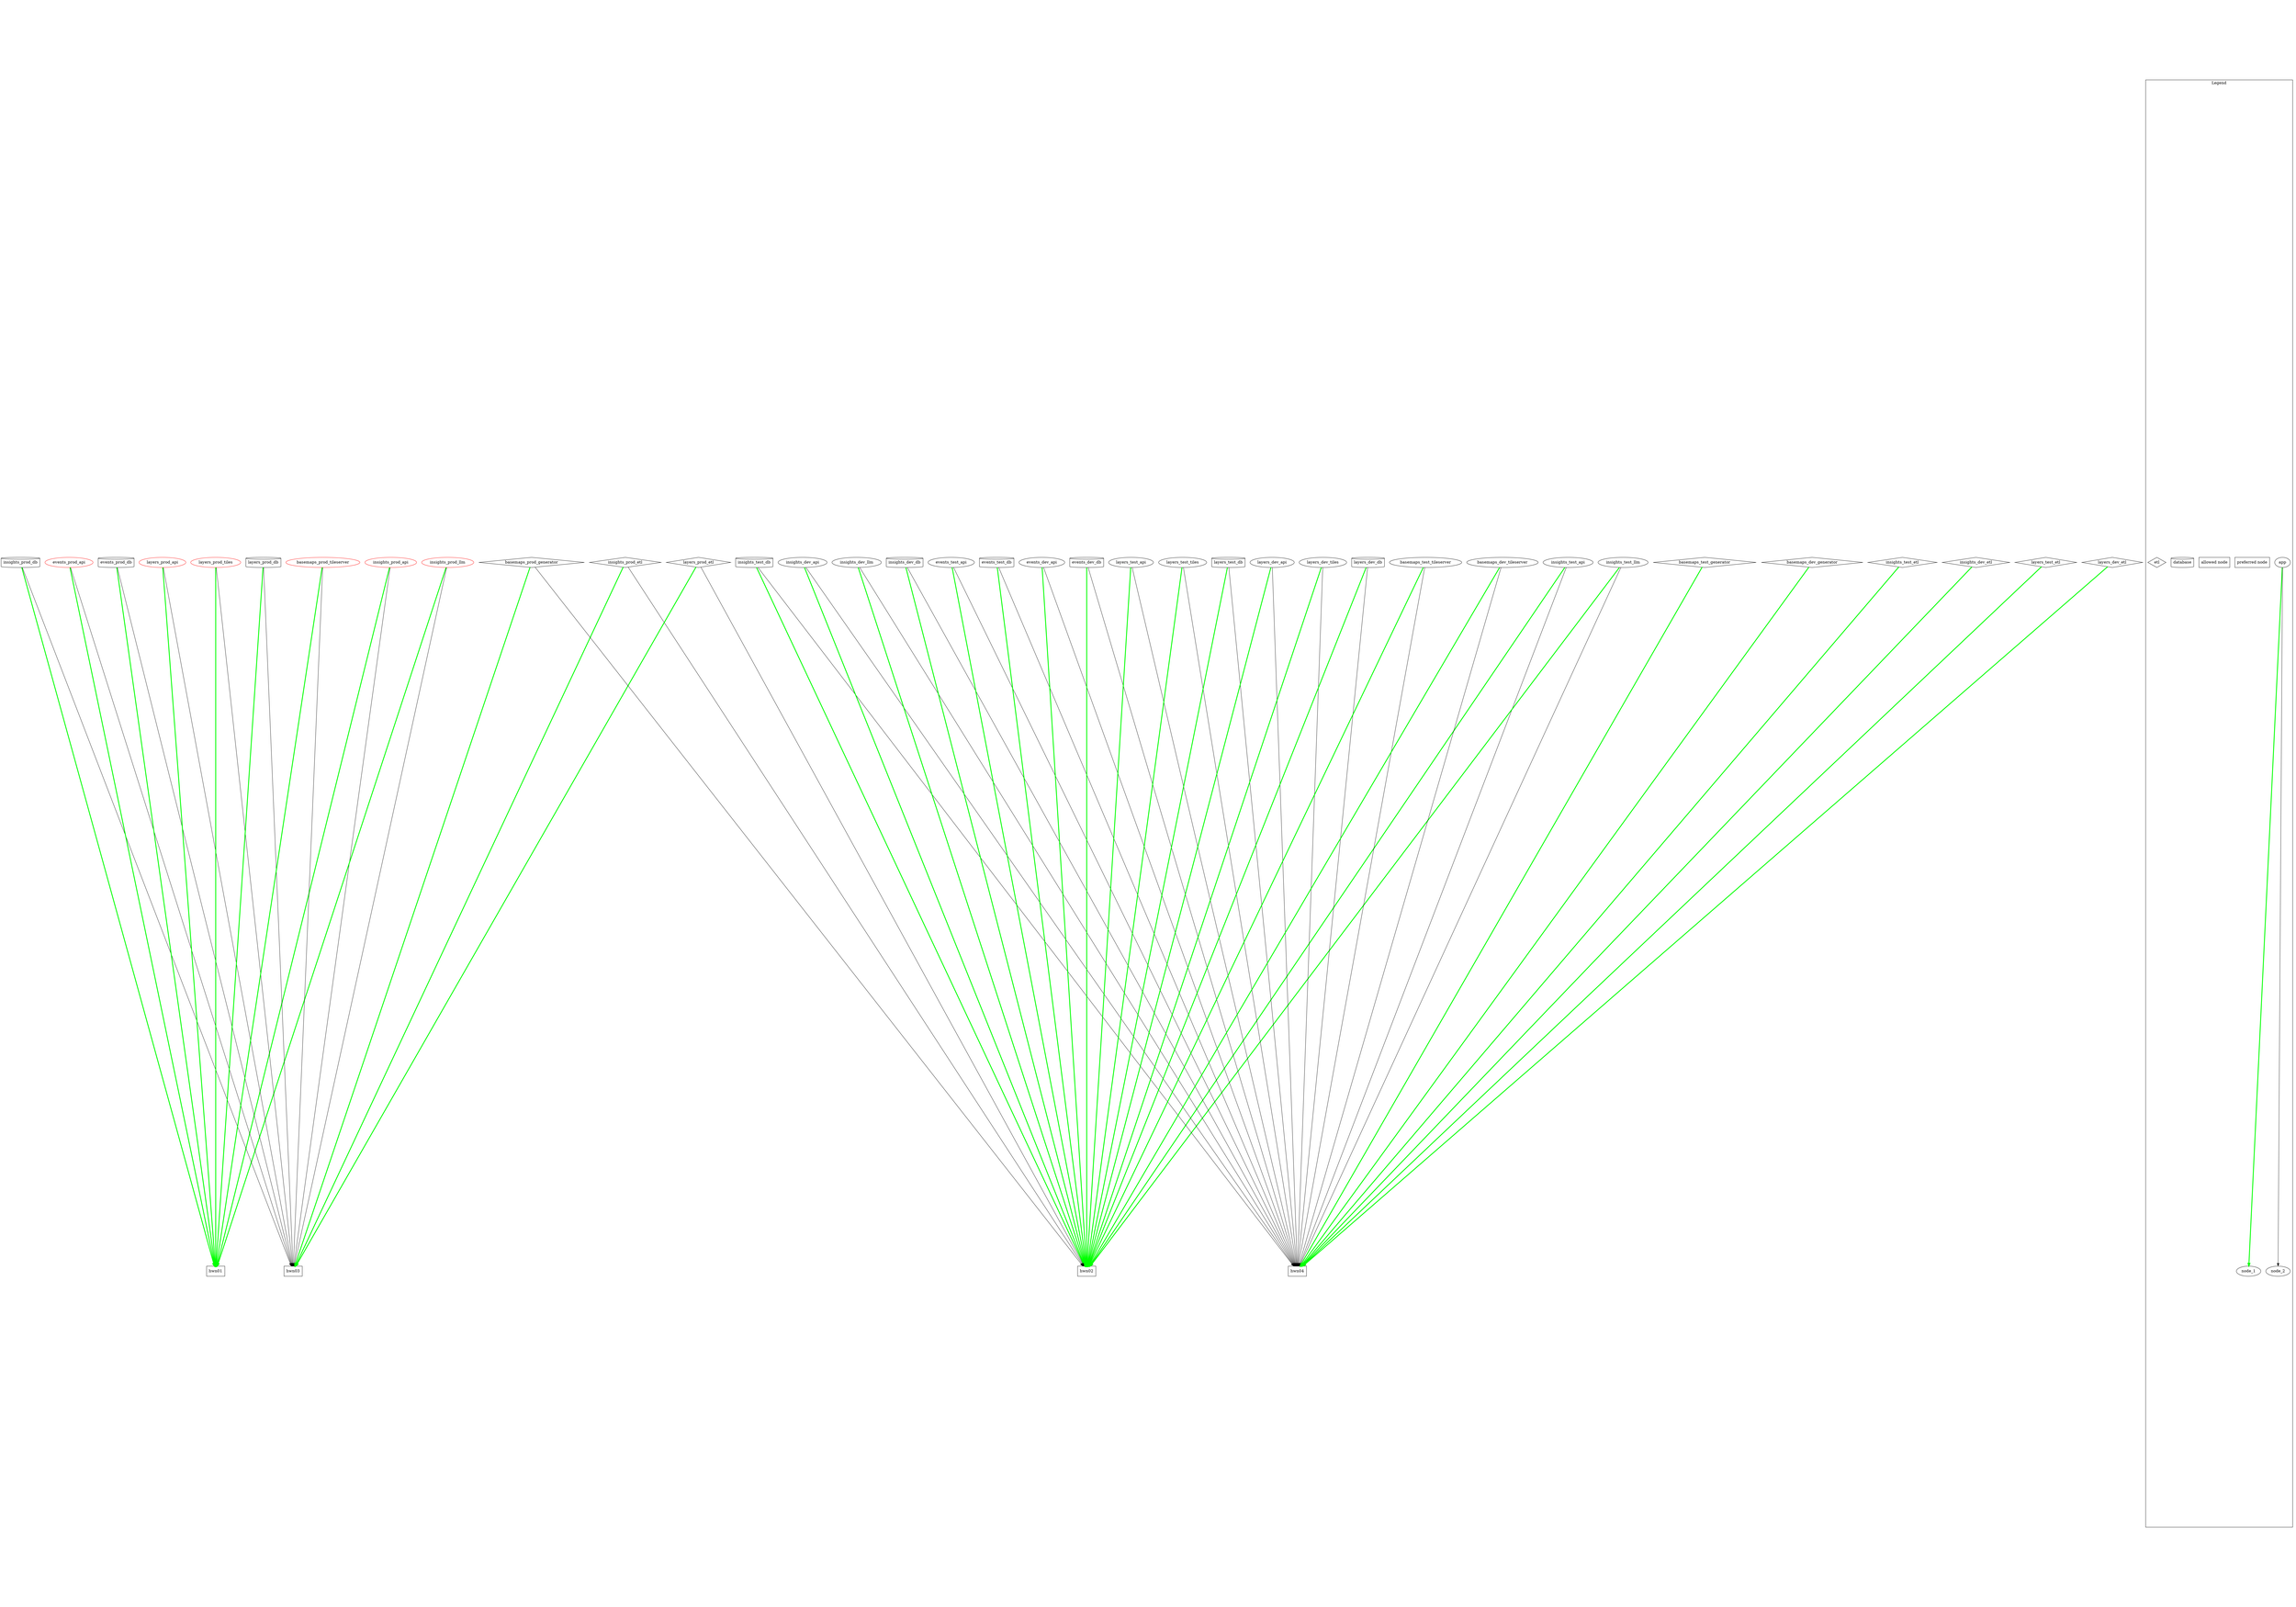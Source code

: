 digraph {

  ratio=0.7
  newrank=true

  // intensive operations: db restore (test,dev)
  //                       basemap (any)

  subgraph apps {
    node[shape=ellipse]

    subgraph insights {
      
      //style=dashed
      //label="insights"
    
      subgraph insights_prod {
        insights_prod_api[color=red]
        insights_prod_llm[color=red]
        insights_prod_db[shape=cylinder]
        insights_prod_etl[shape=diamond]
      }
      subgraph insights_test {
        insights_test_api
        insights_test_llm
        insights_test_db[shape=cylinder]
        insights_test_etl[shape=diamond]
      }
      subgraph insights_dev {
        insights_dev_api
        insights_dev_llm
        insights_dev_db[shape=cylinder]
        insights_dev_etl[shape=diamond]
      }
    }

    subgraph eventapi {
      //style=dashed
      //label="events"

      subgraph events_prod {
        events_prod_api[color=red]
        events_prod_db[shape=cylinder]
      }
      subgraph events_test {
        events_test_api
        events_test_db[shape=cylinder]
      }
      subgraph events_dev {
        events_dev_api
        events_dev_db[shape=cylinder]
      }
    }

    subgraph layersapi {
      //style=dashed
      //label="layers"
      subgraph layers_prod {
        layers_prod_api[color=red]
        layers_prod_tiles[color=red]
        layers_prod_db[shape=cylinder]
        layers_prod_etl[shape=diamond]
      }
      subgraph layers_test {
        layers_test_api
        layers_test_tiles
        layers_test_db[shape=cylinder]
        layers_test_etl[shape=diamond]
      }
      subgraph layers_dev {
        layers_dev_api
        layers_dev_tiles
        layers_dev_db[shape=cylinder]
        layers_dev_etl[shape=diamond]
      }

    }

    subgraph basemaps { 
      // style=dashed
      // label=basemaps

      subgraph basemaps_prod {
        basemaps_prod_tileserver[color=red]
        basemaps_prod_generator[shape=diamond]
      }
      subgraph basemaps_test {
        basemaps_test_tileserver
        basemaps_test_generator[shape=diamond]
      }
      subgraph basemaps_dev {
        basemaps_dev_tileserver
        basemaps_dev_generator[shape=diamond]
      }
    }
  }


  subgraph k8s {
    node[shape=rectangle]
    rank=same

    hwn01
    hwn02
    hwn03
    hwn04

  }
  
  // tiering 1
  subgraph preferred_placement {
    edge[color=green,penwidth=3]
    
    subgraph preferred_placement_interactive_prod {    
      insights_prod_api -> hwn01
      insights_prod_llm -> hwn01
      insights_prod_db  -> hwn01
      
      events_prod_api -> hwn01
      events_prod_db -> hwn01
        
      layers_prod_api -> hwn01
      layers_prod_tiles -> hwn01
      layers_prod_db -> hwn01
        
      basemaps_prod_tileserver -> hwn01
    }
    
    subgraph preferred_placement_interactive_test {    
      insights_test_api -> hwn02
      insights_test_llm -> hwn02
      insights_test_db  -> hwn02
      
      events_test_api -> hwn02
      events_test_db -> hwn02
        
      layers_test_api -> hwn02
      layers_test_tiles -> hwn02
      layers_test_db -> hwn02
        
      basemaps_test_tileserver -> hwn02
    }
    
    subgraph preferred_placement_interactive_dev {    
      insights_dev_api -> hwn02
      insights_dev_llm -> hwn02
      insights_dev_db  -> hwn02
      
      events_dev_api -> hwn02
      events_dev_db -> hwn02
        
      layers_dev_api -> hwn02
      layers_dev_tiles -> hwn02
      layers_dev_db -> hwn02
        
      basemaps_dev_tileserver -> hwn02
    }
   
    subgraph preferred_placement_hpc_prod {
      insights_prod_etl -> hwn03
      layers_prod_etl -> hwn03
      basemaps_prod_generator -> hwn03
    }

    subgraph preferred_placement_hpc_test {
      insights_test_etl -> hwn04
      layers_test_etl -> hwn04
      basemaps_test_generator -> hwn04
    } 

    subgraph preferred_placement_hpc_dev {
      insights_dev_etl -> hwn04
      layers_dev_etl -> hwn04
      basemaps_dev_generator -> hwn04
    } 
  }

  subgraph secondary_placement {
    // let interactives utilize free ETL capacity, if any
    subgraph secondary_placement_interactive_prod {    
      insights_prod_api -> hwn03
      insights_prod_llm -> hwn03
      insights_prod_db  -> hwn03
      
      events_prod_api -> hwn03
      events_prod_db -> hwn03
        
      layers_prod_api -> hwn03
      layers_prod_tiles -> hwn03
      layers_prod_db -> hwn03
        
      basemaps_prod_tileserver -> hwn03
    }
    
    subgraph secondary_placement_interactive_test {    
      insights_test_api -> hwn04
      insights_test_llm -> hwn04
      insights_test_db  -> hwn04
      
      events_test_api -> hwn04
      events_test_db -> hwn04
        
      layers_test_api -> hwn04
      layers_test_tiles -> hwn04
      layers_test_db -> hwn04
        
      basemaps_test_tileserver -> hwn04
    }
    
    subgraph secondary_placement_interactive_dev {    
      insights_dev_api -> hwn04
      insights_dev_llm -> hwn04
      insights_dev_db  -> hwn04
      
      events_dev_api -> hwn04
      events_dev_db -> hwn04
        
      layers_dev_api -> hwn04
      layers_dev_tiles -> hwn04
      layers_dev_db -> hwn04
        
      basemaps_dev_tileserver -> hwn04
    }
    
    subgraph secondary_placement_hpc_prod {
      insights_prod_etl -> hwn02
      layers_prod_etl -> hwn02
      basemaps_prod_generator -> hwn02
    }

  }

  subgraph cluster_legend {
    label = Legend

    app[shape=ellipse]
    node_preferred[label="preferred node", shape=rectangle]
    node_allowed[label="allowed node", shape=rectangle]

    app -> node_1[color=green,penwidth=3]
    app -> node_2

    database[shape=cylinder]
    etl[shape=diamond]
  }

}
